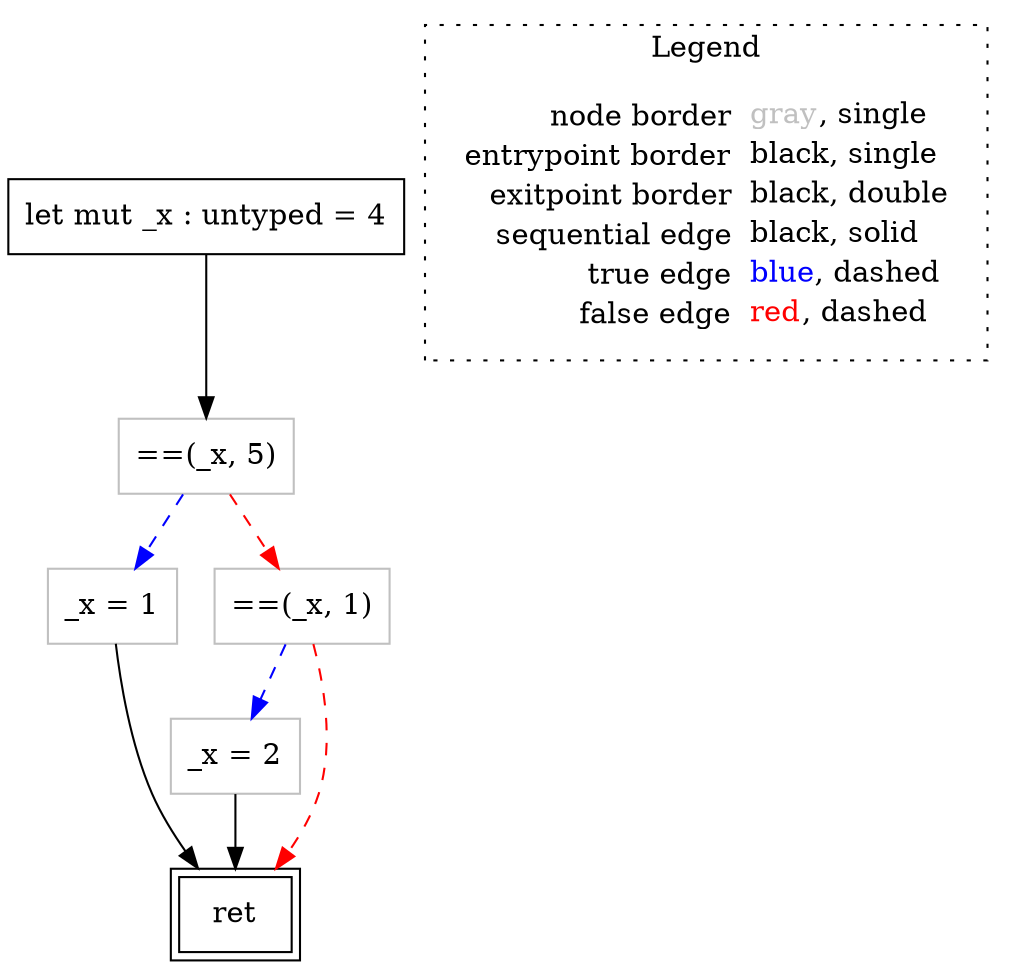 digraph {
	"node0" [shape="rect",color="black",label=<let mut _x : untyped = 4>];
	"node1" [shape="rect",color="gray",label=<_x = 2>];
	"node2" [shape="rect",color="gray",label=<==(_x, 5)>];
	"node3" [shape="rect",color="black",peripheries="2",label=<ret>];
	"node4" [shape="rect",color="gray",label=<_x = 1>];
	"node5" [shape="rect",color="gray",label=<==(_x, 1)>];
	"node0" -> "node2" [color="black"];
	"node1" -> "node3" [color="black"];
	"node2" -> "node4" [color="blue",style="dashed"];
	"node2" -> "node5" [color="red",style="dashed"];
	"node4" -> "node3" [color="black"];
	"node5" -> "node1" [color="blue",style="dashed"];
	"node5" -> "node3" [color="red",style="dashed"];
subgraph cluster_legend {
	label="Legend";
	style=dotted;
	node [shape=plaintext];
	"legend" [label=<<table border="0" cellpadding="2" cellspacing="0" cellborder="0"><tr><td align="right">node border&nbsp;</td><td align="left"><font color="gray">gray</font>, single</td></tr><tr><td align="right">entrypoint border&nbsp;</td><td align="left"><font color="black">black</font>, single</td></tr><tr><td align="right">exitpoint border&nbsp;</td><td align="left"><font color="black">black</font>, double</td></tr><tr><td align="right">sequential edge&nbsp;</td><td align="left"><font color="black">black</font>, solid</td></tr><tr><td align="right">true edge&nbsp;</td><td align="left"><font color="blue">blue</font>, dashed</td></tr><tr><td align="right">false edge&nbsp;</td><td align="left"><font color="red">red</font>, dashed</td></tr></table>>];
}

}
